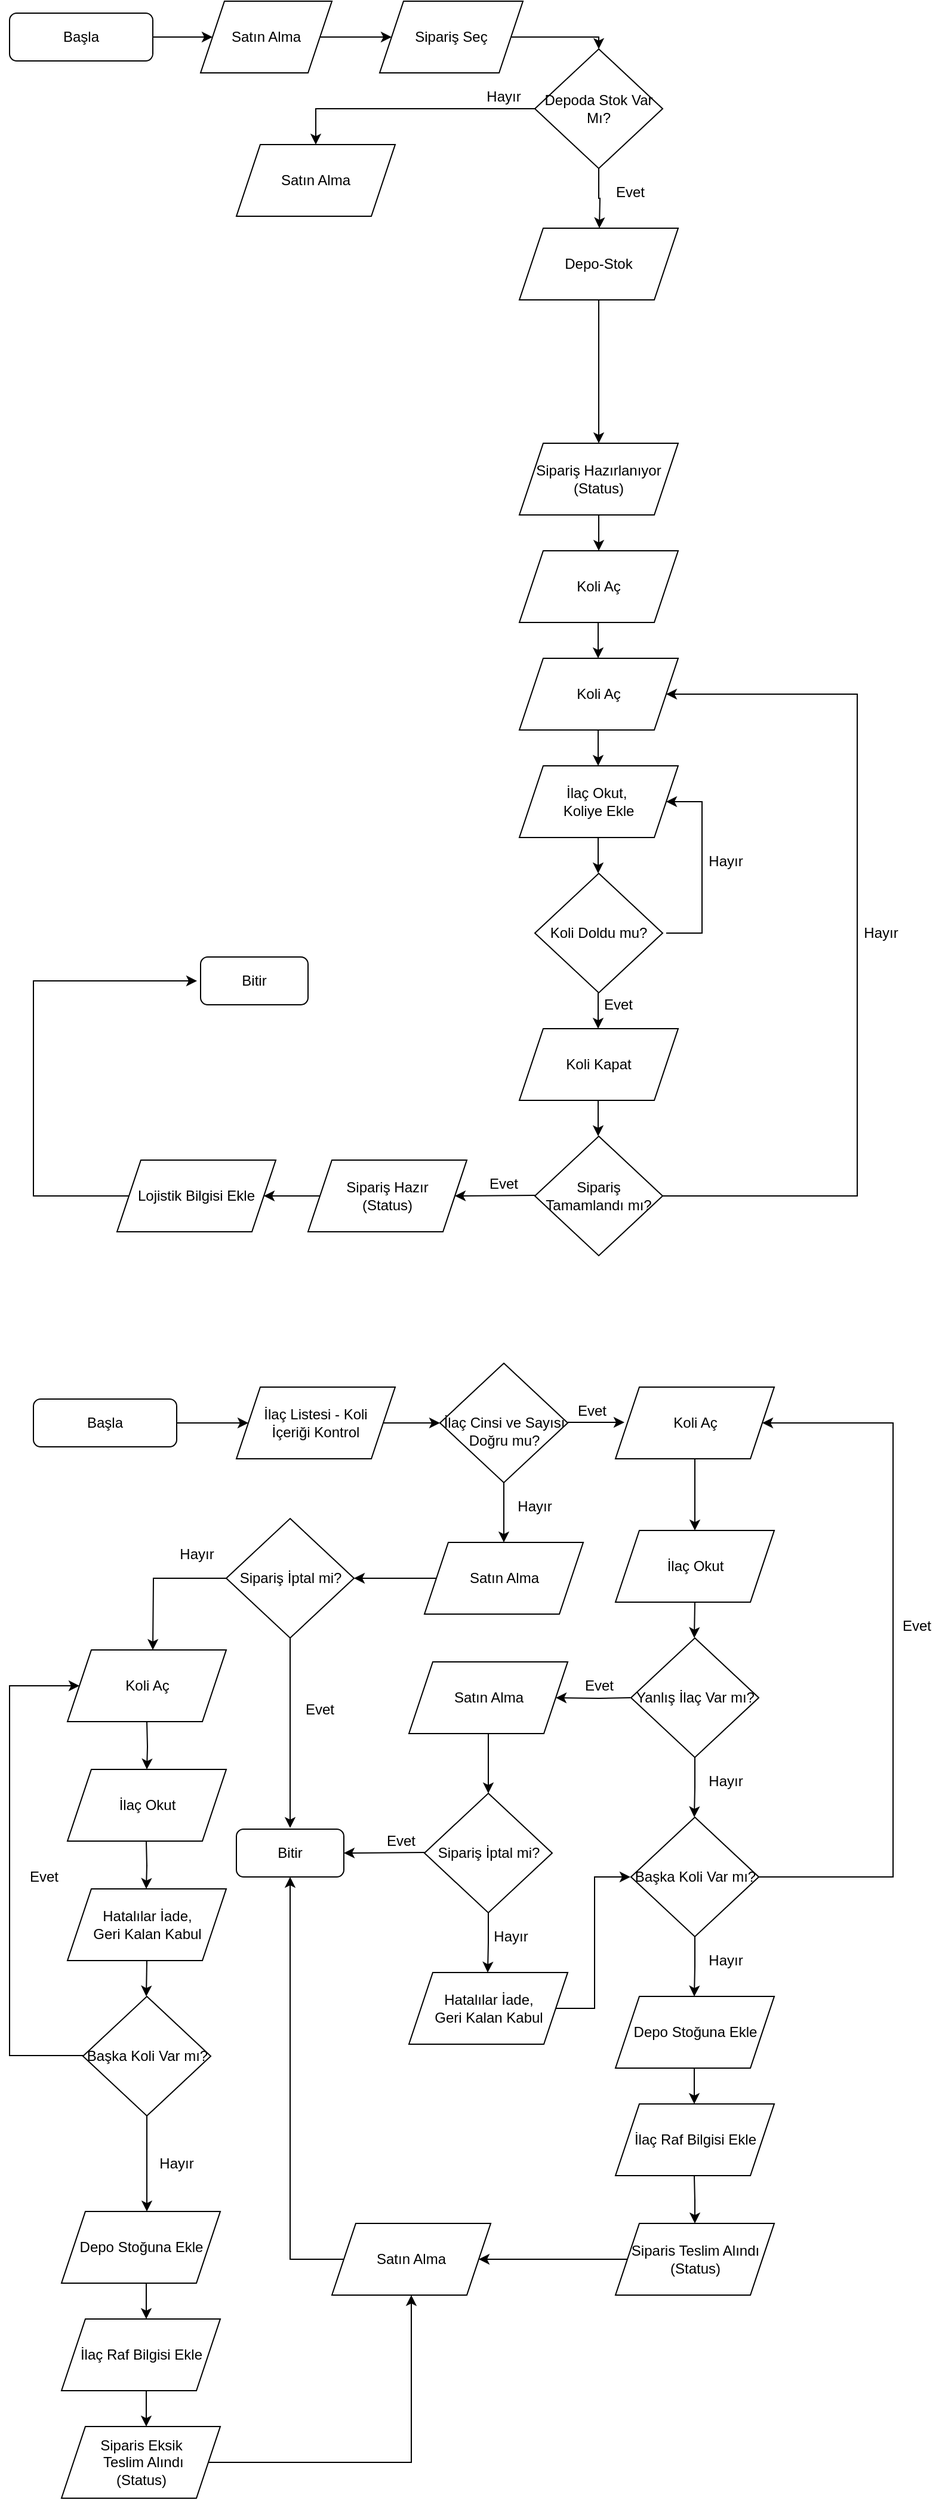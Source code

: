 <mxfile version="13.9.2" type="github">
  <diagram id="C5RBs43oDa-KdzZeNtuy" name="Page-1">
    <mxGraphModel dx="1038" dy="580" grid="1" gridSize="10" guides="1" tooltips="1" connect="1" arrows="1" fold="1" page="1" pageScale="1" pageWidth="827" pageHeight="1169" math="0" shadow="0">
      <root>
        <mxCell id="WIyWlLk6GJQsqaUBKTNV-0" />
        <mxCell id="WIyWlLk6GJQsqaUBKTNV-1" parent="WIyWlLk6GJQsqaUBKTNV-0" />
        <mxCell id="t-u_EsN-zB867bTSoadE-10" style="edgeStyle=orthogonalEdgeStyle;rounded=0;orthogonalLoop=1;jettySize=auto;html=1;entryX=0;entryY=0.5;entryDx=0;entryDy=0;" edge="1" parent="WIyWlLk6GJQsqaUBKTNV-1" target="t-u_EsN-zB867bTSoadE-13">
          <mxGeometry relative="1" as="geometry">
            <Array as="points">
              <mxPoint x="860" y="520" />
              <mxPoint x="860" y="380" />
            </Array>
            <mxPoint x="826.5" y="520" as="sourcePoint" />
          </mxGeometry>
        </mxCell>
        <mxCell id="t-u_EsN-zB867bTSoadE-12" style="edgeStyle=orthogonalEdgeStyle;rounded=0;orthogonalLoop=1;jettySize=auto;html=1;entryX=0.5;entryY=0;entryDx=0;entryDy=0;" edge="1" parent="WIyWlLk6GJQsqaUBKTNV-1" source="t-u_EsN-zB867bTSoadE-13">
          <mxGeometry relative="1" as="geometry">
            <mxPoint x="947" y="490" as="targetPoint" />
          </mxGeometry>
        </mxCell>
        <mxCell id="t-u_EsN-zB867bTSoadE-37" value="Başla" style="rounded=1;whiteSpace=wrap;html=1;fontSize=12;glass=0;strokeWidth=1;shadow=0;" vertex="1" parent="WIyWlLk6GJQsqaUBKTNV-1">
          <mxGeometry x="20" y="30" width="120" height="40" as="geometry" />
        </mxCell>
        <mxCell id="t-u_EsN-zB867bTSoadE-38" style="edgeStyle=orthogonalEdgeStyle;rounded=0;orthogonalLoop=1;jettySize=auto;html=1;exitX=1;exitY=0.5;exitDx=0;exitDy=0;entryX=0;entryY=0.5;entryDx=0;entryDy=0;" edge="1" parent="WIyWlLk6GJQsqaUBKTNV-1" source="t-u_EsN-zB867bTSoadE-37" target="t-u_EsN-zB867bTSoadE-39">
          <mxGeometry relative="1" as="geometry">
            <mxPoint x="170" y="50" as="sourcePoint" />
            <mxPoint x="170" y="60" as="targetPoint" />
            <Array as="points" />
          </mxGeometry>
        </mxCell>
        <mxCell id="t-u_EsN-zB867bTSoadE-39" value="Satın Alma" style="shape=parallelogram;perimeter=parallelogramPerimeter;whiteSpace=wrap;html=1;fixedSize=1;" vertex="1" parent="WIyWlLk6GJQsqaUBKTNV-1">
          <mxGeometry x="180" y="20" width="110" height="60" as="geometry" />
        </mxCell>
        <mxCell id="t-u_EsN-zB867bTSoadE-41" style="edgeStyle=orthogonalEdgeStyle;rounded=0;orthogonalLoop=1;jettySize=auto;html=1;entryX=0;entryY=0.5;entryDx=0;entryDy=0;exitX=1;exitY=0.5;exitDx=0;exitDy=0;" edge="1" parent="WIyWlLk6GJQsqaUBKTNV-1" target="t-u_EsN-zB867bTSoadE-42" source="t-u_EsN-zB867bTSoadE-39">
          <mxGeometry relative="1" as="geometry">
            <mxPoint x="336.5" y="50" as="targetPoint" />
            <mxPoint x="320" y="50" as="sourcePoint" />
          </mxGeometry>
        </mxCell>
        <mxCell id="t-u_EsN-zB867bTSoadE-42" value="Sipariş Seç" style="shape=parallelogram;perimeter=parallelogramPerimeter;whiteSpace=wrap;html=1;fixedSize=1;" vertex="1" parent="WIyWlLk6GJQsqaUBKTNV-1">
          <mxGeometry x="330" y="20" width="120" height="60" as="geometry" />
        </mxCell>
        <mxCell id="t-u_EsN-zB867bTSoadE-43" value="Depoda Stok Var Mı?" style="rhombus;whiteSpace=wrap;html=1;" vertex="1" parent="WIyWlLk6GJQsqaUBKTNV-1">
          <mxGeometry x="460" y="60" width="107" height="100" as="geometry" />
        </mxCell>
        <mxCell id="t-u_EsN-zB867bTSoadE-44" style="edgeStyle=orthogonalEdgeStyle;rounded=0;orthogonalLoop=1;jettySize=auto;html=1;exitX=1;exitY=0.5;exitDx=0;exitDy=0;entryX=0.5;entryY=0;entryDx=0;entryDy=0;" edge="1" parent="WIyWlLk6GJQsqaUBKTNV-1" source="t-u_EsN-zB867bTSoadE-42" target="t-u_EsN-zB867bTSoadE-43">
          <mxGeometry relative="1" as="geometry">
            <mxPoint x="480" y="49.5" as="sourcePoint" />
            <mxPoint x="556" y="49.5" as="targetPoint" />
            <Array as="points">
              <mxPoint x="514" y="50" />
            </Array>
          </mxGeometry>
        </mxCell>
        <mxCell id="t-u_EsN-zB867bTSoadE-45" style="edgeStyle=orthogonalEdgeStyle;rounded=0;orthogonalLoop=1;jettySize=auto;html=1;exitX=0.5;exitY=1;exitDx=0;exitDy=0;" edge="1" parent="WIyWlLk6GJQsqaUBKTNV-1" source="t-u_EsN-zB867bTSoadE-43">
          <mxGeometry relative="1" as="geometry">
            <mxPoint x="510" y="200" as="sourcePoint" />
            <mxPoint x="514" y="210" as="targetPoint" />
          </mxGeometry>
        </mxCell>
        <mxCell id="t-u_EsN-zB867bTSoadE-46" value="Evet" style="text;html=1;strokeColor=none;fillColor=none;align=center;verticalAlign=middle;whiteSpace=wrap;rounded=0;" vertex="1" parent="WIyWlLk6GJQsqaUBKTNV-1">
          <mxGeometry x="520" y="170" width="40" height="20" as="geometry" />
        </mxCell>
        <mxCell id="t-u_EsN-zB867bTSoadE-47" value="Depo-Stok" style="shape=parallelogram;perimeter=parallelogramPerimeter;whiteSpace=wrap;html=1;fixedSize=1;" vertex="1" parent="WIyWlLk6GJQsqaUBKTNV-1">
          <mxGeometry x="447" y="210" width="133" height="60" as="geometry" />
        </mxCell>
        <mxCell id="t-u_EsN-zB867bTSoadE-50" style="edgeStyle=orthogonalEdgeStyle;rounded=0;orthogonalLoop=1;jettySize=auto;html=1;exitX=0.5;exitY=1;exitDx=0;exitDy=0;entryX=0.5;entryY=0;entryDx=0;entryDy=0;" edge="1" parent="WIyWlLk6GJQsqaUBKTNV-1" source="t-u_EsN-zB867bTSoadE-47" target="t-u_EsN-zB867bTSoadE-55">
          <mxGeometry relative="1" as="geometry">
            <mxPoint x="600" y="290" as="sourcePoint" />
            <mxPoint x="512" y="300" as="targetPoint" />
          </mxGeometry>
        </mxCell>
        <mxCell id="t-u_EsN-zB867bTSoadE-55" value="Sipariş Hazırlanıyor&lt;br&gt;(Status)" style="shape=parallelogram;perimeter=parallelogramPerimeter;whiteSpace=wrap;html=1;fixedSize=1;" vertex="1" parent="WIyWlLk6GJQsqaUBKTNV-1">
          <mxGeometry x="447" y="390" width="133" height="60" as="geometry" />
        </mxCell>
        <mxCell id="t-u_EsN-zB867bTSoadE-62" value="Koli Aç" style="shape=parallelogram;perimeter=parallelogramPerimeter;whiteSpace=wrap;html=1;fixedSize=1;" vertex="1" parent="WIyWlLk6GJQsqaUBKTNV-1">
          <mxGeometry x="447" y="480" width="133" height="60" as="geometry" />
        </mxCell>
        <mxCell id="t-u_EsN-zB867bTSoadE-63" style="edgeStyle=orthogonalEdgeStyle;rounded=0;orthogonalLoop=1;jettySize=auto;html=1;entryX=0.5;entryY=0;entryDx=0;entryDy=0;exitX=0.5;exitY=1;exitDx=0;exitDy=0;" edge="1" parent="WIyWlLk6GJQsqaUBKTNV-1" source="t-u_EsN-zB867bTSoadE-55" target="t-u_EsN-zB867bTSoadE-62">
          <mxGeometry relative="1" as="geometry">
            <mxPoint x="650" y="420" as="sourcePoint" />
            <mxPoint x="656.5" y="450" as="targetPoint" />
            <Array as="points">
              <mxPoint x="514" y="470" />
            </Array>
          </mxGeometry>
        </mxCell>
        <mxCell id="t-u_EsN-zB867bTSoadE-64" value="Koli Aç" style="shape=parallelogram;perimeter=parallelogramPerimeter;whiteSpace=wrap;html=1;fixedSize=1;" vertex="1" parent="WIyWlLk6GJQsqaUBKTNV-1">
          <mxGeometry x="447" y="570" width="133" height="60" as="geometry" />
        </mxCell>
        <mxCell id="t-u_EsN-zB867bTSoadE-65" style="edgeStyle=orthogonalEdgeStyle;rounded=0;orthogonalLoop=1;jettySize=auto;html=1;entryX=0.5;entryY=0;entryDx=0;entryDy=0;exitX=0.5;exitY=1;exitDx=0;exitDy=0;" edge="1" parent="WIyWlLk6GJQsqaUBKTNV-1">
          <mxGeometry relative="1" as="geometry">
            <mxPoint x="513" y="540" as="sourcePoint" />
            <mxPoint x="513" y="570" as="targetPoint" />
            <Array as="points">
              <mxPoint x="513.5" y="560" />
            </Array>
          </mxGeometry>
        </mxCell>
        <mxCell id="t-u_EsN-zB867bTSoadE-66" value="İlaç Okut,&amp;nbsp;&lt;br&gt;Koliye Ekle" style="shape=parallelogram;perimeter=parallelogramPerimeter;whiteSpace=wrap;html=1;fixedSize=1;" vertex="1" parent="WIyWlLk6GJQsqaUBKTNV-1">
          <mxGeometry x="447" y="660" width="133" height="60" as="geometry" />
        </mxCell>
        <mxCell id="t-u_EsN-zB867bTSoadE-68" value="Koli Doldu mu?" style="rhombus;whiteSpace=wrap;html=1;" vertex="1" parent="WIyWlLk6GJQsqaUBKTNV-1">
          <mxGeometry x="460" y="750" width="107" height="100" as="geometry" />
        </mxCell>
        <mxCell id="t-u_EsN-zB867bTSoadE-69" style="edgeStyle=orthogonalEdgeStyle;rounded=0;orthogonalLoop=1;jettySize=auto;html=1;entryX=0.5;entryY=0;entryDx=0;entryDy=0;exitX=0.5;exitY=1;exitDx=0;exitDy=0;" edge="1" parent="WIyWlLk6GJQsqaUBKTNV-1">
          <mxGeometry relative="1" as="geometry">
            <mxPoint x="513" y="630" as="sourcePoint" />
            <mxPoint x="513" y="660" as="targetPoint" />
            <Array as="points">
              <mxPoint x="513.5" y="650" />
            </Array>
          </mxGeometry>
        </mxCell>
        <mxCell id="t-u_EsN-zB867bTSoadE-70" style="edgeStyle=orthogonalEdgeStyle;rounded=0;orthogonalLoop=1;jettySize=auto;html=1;entryX=0.5;entryY=0;entryDx=0;entryDy=0;exitX=0.5;exitY=1;exitDx=0;exitDy=0;" edge="1" parent="WIyWlLk6GJQsqaUBKTNV-1">
          <mxGeometry relative="1" as="geometry">
            <mxPoint x="513" y="720" as="sourcePoint" />
            <mxPoint x="513" y="750" as="targetPoint" />
            <Array as="points">
              <mxPoint x="513.5" y="740" />
            </Array>
          </mxGeometry>
        </mxCell>
        <mxCell id="t-u_EsN-zB867bTSoadE-71" value="Hayır" style="text;html=1;strokeColor=none;fillColor=none;align=center;verticalAlign=middle;whiteSpace=wrap;rounded=0;" vertex="1" parent="WIyWlLk6GJQsqaUBKTNV-1">
          <mxGeometry x="600" y="730" width="40" height="20" as="geometry" />
        </mxCell>
        <mxCell id="t-u_EsN-zB867bTSoadE-72" style="edgeStyle=orthogonalEdgeStyle;rounded=0;orthogonalLoop=1;jettySize=auto;html=1;entryX=1;entryY=0.5;entryDx=0;entryDy=0;" edge="1" parent="WIyWlLk6GJQsqaUBKTNV-1" target="t-u_EsN-zB867bTSoadE-66">
          <mxGeometry relative="1" as="geometry">
            <mxPoint x="570" y="800" as="sourcePoint" />
            <mxPoint x="660" y="800" as="targetPoint" />
            <Array as="points">
              <mxPoint x="600" y="800" />
              <mxPoint x="600" y="690" />
            </Array>
          </mxGeometry>
        </mxCell>
        <mxCell id="t-u_EsN-zB867bTSoadE-73" style="edgeStyle=orthogonalEdgeStyle;rounded=0;orthogonalLoop=1;jettySize=auto;html=1;entryX=0.5;entryY=0;entryDx=0;entryDy=0;exitX=0.5;exitY=1;exitDx=0;exitDy=0;" edge="1" parent="WIyWlLk6GJQsqaUBKTNV-1">
          <mxGeometry relative="1" as="geometry">
            <mxPoint x="513" y="850" as="sourcePoint" />
            <mxPoint x="513" y="880" as="targetPoint" />
            <Array as="points">
              <mxPoint x="513.5" y="870" />
            </Array>
          </mxGeometry>
        </mxCell>
        <mxCell id="t-u_EsN-zB867bTSoadE-74" value="Evet" style="text;html=1;strokeColor=none;fillColor=none;align=center;verticalAlign=middle;whiteSpace=wrap;rounded=0;" vertex="1" parent="WIyWlLk6GJQsqaUBKTNV-1">
          <mxGeometry x="510" y="850" width="40" height="20" as="geometry" />
        </mxCell>
        <mxCell id="t-u_EsN-zB867bTSoadE-75" value="Koli Kapat" style="shape=parallelogram;perimeter=parallelogramPerimeter;whiteSpace=wrap;html=1;fixedSize=1;" vertex="1" parent="WIyWlLk6GJQsqaUBKTNV-1">
          <mxGeometry x="447" y="880" width="133" height="60" as="geometry" />
        </mxCell>
        <mxCell id="t-u_EsN-zB867bTSoadE-76" value="Sipariş Tamamlandı mı?" style="rhombus;whiteSpace=wrap;html=1;" vertex="1" parent="WIyWlLk6GJQsqaUBKTNV-1">
          <mxGeometry x="460" y="970" width="107" height="100" as="geometry" />
        </mxCell>
        <mxCell id="t-u_EsN-zB867bTSoadE-77" style="edgeStyle=orthogonalEdgeStyle;rounded=0;orthogonalLoop=1;jettySize=auto;html=1;entryX=0.5;entryY=0;entryDx=0;entryDy=0;exitX=0.5;exitY=1;exitDx=0;exitDy=0;" edge="1" parent="WIyWlLk6GJQsqaUBKTNV-1">
          <mxGeometry relative="1" as="geometry">
            <mxPoint x="513" y="940" as="sourcePoint" />
            <mxPoint x="513" y="970" as="targetPoint" />
            <Array as="points">
              <mxPoint x="513.5" y="960" />
            </Array>
          </mxGeometry>
        </mxCell>
        <mxCell id="t-u_EsN-zB867bTSoadE-78" value="Hayır" style="text;html=1;strokeColor=none;fillColor=none;align=center;verticalAlign=middle;whiteSpace=wrap;rounded=0;" vertex="1" parent="WIyWlLk6GJQsqaUBKTNV-1">
          <mxGeometry x="730" y="790" width="40" height="20" as="geometry" />
        </mxCell>
        <mxCell id="t-u_EsN-zB867bTSoadE-79" style="edgeStyle=orthogonalEdgeStyle;rounded=0;orthogonalLoop=1;jettySize=auto;html=1;entryX=1;entryY=0.5;entryDx=0;entryDy=0;exitX=1;exitY=0.5;exitDx=0;exitDy=0;" edge="1" parent="WIyWlLk6GJQsqaUBKTNV-1" source="t-u_EsN-zB867bTSoadE-76" target="t-u_EsN-zB867bTSoadE-64">
          <mxGeometry relative="1" as="geometry">
            <mxPoint x="700" y="1010" as="sourcePoint" />
            <mxPoint x="700" y="900" as="targetPoint" />
            <Array as="points">
              <mxPoint x="730" y="1020" />
              <mxPoint x="730" y="600" />
            </Array>
          </mxGeometry>
        </mxCell>
        <mxCell id="t-u_EsN-zB867bTSoadE-81" value="Evet" style="text;html=1;strokeColor=none;fillColor=none;align=center;verticalAlign=middle;whiteSpace=wrap;rounded=0;" vertex="1" parent="WIyWlLk6GJQsqaUBKTNV-1">
          <mxGeometry x="414" y="1000" width="40" height="20" as="geometry" />
        </mxCell>
        <mxCell id="t-u_EsN-zB867bTSoadE-82" style="edgeStyle=orthogonalEdgeStyle;rounded=0;orthogonalLoop=1;jettySize=auto;html=1;entryX=1;entryY=0.5;entryDx=0;entryDy=0;" edge="1" parent="WIyWlLk6GJQsqaUBKTNV-1" target="t-u_EsN-zB867bTSoadE-84">
          <mxGeometry relative="1" as="geometry">
            <mxPoint x="460" y="1019.5" as="sourcePoint" />
            <mxPoint x="410" y="1019.5" as="targetPoint" />
            <Array as="points" />
          </mxGeometry>
        </mxCell>
        <mxCell id="t-u_EsN-zB867bTSoadE-83" value="Lojistik Bilgisi Ekle" style="shape=parallelogram;perimeter=parallelogramPerimeter;whiteSpace=wrap;html=1;fixedSize=1;" vertex="1" parent="WIyWlLk6GJQsqaUBKTNV-1">
          <mxGeometry x="110" y="990" width="133" height="60" as="geometry" />
        </mxCell>
        <mxCell id="t-u_EsN-zB867bTSoadE-84" value="Sipariş Hazır&lt;br&gt;(Status)" style="shape=parallelogram;perimeter=parallelogramPerimeter;whiteSpace=wrap;html=1;fixedSize=1;" vertex="1" parent="WIyWlLk6GJQsqaUBKTNV-1">
          <mxGeometry x="270" y="990" width="133" height="60" as="geometry" />
        </mxCell>
        <mxCell id="t-u_EsN-zB867bTSoadE-85" style="edgeStyle=orthogonalEdgeStyle;rounded=0;orthogonalLoop=1;jettySize=auto;html=1;entryX=1;entryY=0.5;entryDx=0;entryDy=0;exitX=0;exitY=0.5;exitDx=0;exitDy=0;" edge="1" parent="WIyWlLk6GJQsqaUBKTNV-1" source="t-u_EsN-zB867bTSoadE-84" target="t-u_EsN-zB867bTSoadE-83">
          <mxGeometry relative="1" as="geometry">
            <mxPoint x="260" y="910" as="sourcePoint" />
            <mxPoint x="260" y="940" as="targetPoint" />
            <Array as="points">
              <mxPoint x="270" y="1020" />
              <mxPoint x="270" y="1020" />
            </Array>
          </mxGeometry>
        </mxCell>
        <mxCell id="t-u_EsN-zB867bTSoadE-86" style="edgeStyle=orthogonalEdgeStyle;rounded=0;orthogonalLoop=1;jettySize=auto;html=1;exitX=0;exitY=0.5;exitDx=0;exitDy=0;" edge="1" parent="WIyWlLk6GJQsqaUBKTNV-1" source="t-u_EsN-zB867bTSoadE-83">
          <mxGeometry relative="1" as="geometry">
            <mxPoint x="120" y="970" as="sourcePoint" />
            <mxPoint x="177" y="840" as="targetPoint" />
            <Array as="points">
              <mxPoint x="40" y="1020" />
              <mxPoint x="40" y="840" />
              <mxPoint x="110" y="840" />
            </Array>
          </mxGeometry>
        </mxCell>
        <mxCell id="t-u_EsN-zB867bTSoadE-87" style="edgeStyle=orthogonalEdgeStyle;rounded=0;orthogonalLoop=1;jettySize=auto;html=1;exitX=0;exitY=0.5;exitDx=0;exitDy=0;entryX=0.5;entryY=0;entryDx=0;entryDy=0;" edge="1" parent="WIyWlLk6GJQsqaUBKTNV-1" source="t-u_EsN-zB867bTSoadE-43" target="t-u_EsN-zB867bTSoadE-89">
          <mxGeometry relative="1" as="geometry">
            <mxPoint x="311.5" y="180" as="sourcePoint" />
            <mxPoint x="270" y="180" as="targetPoint" />
            <Array as="points">
              <mxPoint x="277" y="110" />
            </Array>
          </mxGeometry>
        </mxCell>
        <mxCell id="t-u_EsN-zB867bTSoadE-88" value="Hayır" style="text;html=1;strokeColor=none;fillColor=none;align=center;verticalAlign=middle;whiteSpace=wrap;rounded=0;" vertex="1" parent="WIyWlLk6GJQsqaUBKTNV-1">
          <mxGeometry x="414" y="90" width="40" height="20" as="geometry" />
        </mxCell>
        <mxCell id="t-u_EsN-zB867bTSoadE-89" value="Satın Alma" style="shape=parallelogram;perimeter=parallelogramPerimeter;whiteSpace=wrap;html=1;fixedSize=1;" vertex="1" parent="WIyWlLk6GJQsqaUBKTNV-1">
          <mxGeometry x="210" y="140" width="133" height="60" as="geometry" />
        </mxCell>
        <mxCell id="t-u_EsN-zB867bTSoadE-125" value="Bitir" style="rounded=1;whiteSpace=wrap;html=1;fontSize=12;glass=0;strokeWidth=1;shadow=0;" vertex="1" parent="WIyWlLk6GJQsqaUBKTNV-1">
          <mxGeometry x="180" y="820" width="90" height="40" as="geometry" />
        </mxCell>
        <mxCell id="t-u_EsN-zB867bTSoadE-126" value="Başla" style="rounded=1;whiteSpace=wrap;html=1;fontSize=12;glass=0;strokeWidth=1;shadow=0;" vertex="1" parent="WIyWlLk6GJQsqaUBKTNV-1">
          <mxGeometry x="40" y="1190" width="120" height="40" as="geometry" />
        </mxCell>
        <mxCell id="t-u_EsN-zB867bTSoadE-127" style="edgeStyle=orthogonalEdgeStyle;rounded=0;orthogonalLoop=1;jettySize=auto;html=1;exitX=1;exitY=0.5;exitDx=0;exitDy=0;entryX=0;entryY=0.5;entryDx=0;entryDy=0;" edge="1" parent="WIyWlLk6GJQsqaUBKTNV-1" source="t-u_EsN-zB867bTSoadE-126" target="t-u_EsN-zB867bTSoadE-128">
          <mxGeometry relative="1" as="geometry">
            <mxPoint x="160" y="1179.5" as="sourcePoint" />
            <mxPoint x="210" y="1179.5" as="targetPoint" />
            <Array as="points">
              <mxPoint x="220" y="1210" />
              <mxPoint x="220" y="1210" />
            </Array>
          </mxGeometry>
        </mxCell>
        <mxCell id="t-u_EsN-zB867bTSoadE-128" value="İlaç Listesi - Koli &lt;br&gt;İçeriği Kontrol" style="shape=parallelogram;perimeter=parallelogramPerimeter;whiteSpace=wrap;html=1;fixedSize=1;" vertex="1" parent="WIyWlLk6GJQsqaUBKTNV-1">
          <mxGeometry x="210" y="1180" width="133" height="60" as="geometry" />
        </mxCell>
        <mxCell id="t-u_EsN-zB867bTSoadE-129" style="edgeStyle=orthogonalEdgeStyle;rounded=0;orthogonalLoop=1;jettySize=auto;html=1;exitX=1;exitY=0.5;exitDx=0;exitDy=0;entryX=0;entryY=0.5;entryDx=0;entryDy=0;" edge="1" parent="WIyWlLk6GJQsqaUBKTNV-1" source="t-u_EsN-zB867bTSoadE-128" target="t-u_EsN-zB867bTSoadE-131">
          <mxGeometry relative="1" as="geometry">
            <mxPoint x="360" y="1209.5" as="sourcePoint" />
            <mxPoint x="387" y="1210" as="targetPoint" />
            <Array as="points" />
          </mxGeometry>
        </mxCell>
        <mxCell id="t-u_EsN-zB867bTSoadE-131" value="&lt;font style=&quot;font-size: 12px&quot;&gt;&lt;br&gt;İlaç Cinsi ve Sayısı Doğru mu?&lt;/font&gt;" style="rhombus;whiteSpace=wrap;html=1;" vertex="1" parent="WIyWlLk6GJQsqaUBKTNV-1">
          <mxGeometry x="380.5" y="1160" width="107" height="100" as="geometry" />
        </mxCell>
        <mxCell id="t-u_EsN-zB867bTSoadE-132" style="edgeStyle=orthogonalEdgeStyle;rounded=0;orthogonalLoop=1;jettySize=auto;html=1;exitX=1;exitY=0.5;exitDx=0;exitDy=0;entryX=0;entryY=0.5;entryDx=0;entryDy=0;" edge="1" parent="WIyWlLk6GJQsqaUBKTNV-1">
          <mxGeometry relative="1" as="geometry">
            <mxPoint x="487.5" y="1209.5" as="sourcePoint" />
            <mxPoint x="535" y="1209.5" as="targetPoint" />
            <Array as="points" />
          </mxGeometry>
        </mxCell>
        <mxCell id="t-u_EsN-zB867bTSoadE-134" value="Evet" style="text;html=1;strokeColor=none;fillColor=none;align=center;verticalAlign=middle;whiteSpace=wrap;rounded=0;" vertex="1" parent="WIyWlLk6GJQsqaUBKTNV-1">
          <mxGeometry x="487.5" y="1190" width="40" height="20" as="geometry" />
        </mxCell>
        <mxCell id="t-u_EsN-zB867bTSoadE-137" value="Koli Aç" style="shape=parallelogram;perimeter=parallelogramPerimeter;whiteSpace=wrap;html=1;fixedSize=1;" vertex="1" parent="WIyWlLk6GJQsqaUBKTNV-1">
          <mxGeometry x="527.5" y="1180" width="133" height="60" as="geometry" />
        </mxCell>
        <mxCell id="t-u_EsN-zB867bTSoadE-141" style="edgeStyle=orthogonalEdgeStyle;rounded=0;orthogonalLoop=1;jettySize=auto;html=1;exitX=0.5;exitY=1;exitDx=0;exitDy=0;entryX=0.5;entryY=0;entryDx=0;entryDy=0;" edge="1" parent="WIyWlLk6GJQsqaUBKTNV-1" source="t-u_EsN-zB867bTSoadE-137" target="t-u_EsN-zB867bTSoadE-142">
          <mxGeometry relative="1" as="geometry">
            <mxPoint x="592.5" y="1340" as="sourcePoint" />
            <mxPoint x="594" y="1280" as="targetPoint" />
            <Array as="points" />
          </mxGeometry>
        </mxCell>
        <mxCell id="t-u_EsN-zB867bTSoadE-142" value="İlaç Okut" style="shape=parallelogram;perimeter=parallelogramPerimeter;whiteSpace=wrap;html=1;fixedSize=1;" vertex="1" parent="WIyWlLk6GJQsqaUBKTNV-1">
          <mxGeometry x="527.5" y="1300" width="133" height="60" as="geometry" />
        </mxCell>
        <mxCell id="t-u_EsN-zB867bTSoadE-144" value="Yanlış İlaç Var mı?" style="rhombus;whiteSpace=wrap;html=1;" vertex="1" parent="WIyWlLk6GJQsqaUBKTNV-1">
          <mxGeometry x="540.5" y="1390" width="107" height="100" as="geometry" />
        </mxCell>
        <mxCell id="t-u_EsN-zB867bTSoadE-145" style="edgeStyle=orthogonalEdgeStyle;rounded=0;orthogonalLoop=1;jettySize=auto;html=1;exitX=0.5;exitY=1;exitDx=0;exitDy=0;" edge="1" parent="WIyWlLk6GJQsqaUBKTNV-1" source="t-u_EsN-zB867bTSoadE-142">
          <mxGeometry relative="1" as="geometry">
            <mxPoint x="593.5" y="1350" as="sourcePoint" />
            <mxPoint x="593.5" y="1390" as="targetPoint" />
            <Array as="points" />
          </mxGeometry>
        </mxCell>
        <mxCell id="t-u_EsN-zB867bTSoadE-146" value="Başka Koli Var mı?" style="rhombus;whiteSpace=wrap;html=1;" vertex="1" parent="WIyWlLk6GJQsqaUBKTNV-1">
          <mxGeometry x="540.5" y="1540" width="107" height="100" as="geometry" />
        </mxCell>
        <mxCell id="t-u_EsN-zB867bTSoadE-147" style="edgeStyle=orthogonalEdgeStyle;rounded=0;orthogonalLoop=1;jettySize=auto;html=1;exitX=0.5;exitY=1;exitDx=0;exitDy=0;" edge="1" parent="WIyWlLk6GJQsqaUBKTNV-1">
          <mxGeometry relative="1" as="geometry">
            <mxPoint x="594" y="1490" as="sourcePoint" />
            <mxPoint x="593.5" y="1540" as="targetPoint" />
            <Array as="points">
              <mxPoint x="594" y="1515" />
            </Array>
          </mxGeometry>
        </mxCell>
        <mxCell id="t-u_EsN-zB867bTSoadE-148" value="Hayır" style="text;html=1;strokeColor=none;fillColor=none;align=center;verticalAlign=middle;whiteSpace=wrap;rounded=0;" vertex="1" parent="WIyWlLk6GJQsqaUBKTNV-1">
          <mxGeometry x="600" y="1500" width="40" height="20" as="geometry" />
        </mxCell>
        <mxCell id="t-u_EsN-zB867bTSoadE-149" style="edgeStyle=orthogonalEdgeStyle;rounded=0;orthogonalLoop=1;jettySize=auto;html=1;exitX=1;exitY=0.5;exitDx=0;exitDy=0;entryX=1;entryY=0.5;entryDx=0;entryDy=0;" edge="1" parent="WIyWlLk6GJQsqaUBKTNV-1" source="t-u_EsN-zB867bTSoadE-146" target="t-u_EsN-zB867bTSoadE-137">
          <mxGeometry relative="1" as="geometry">
            <mxPoint x="690" y="1589.5" as="sourcePoint" />
            <mxPoint x="720" y="1210" as="targetPoint" />
            <Array as="points">
              <mxPoint x="760" y="1590" />
              <mxPoint x="760" y="1210" />
            </Array>
          </mxGeometry>
        </mxCell>
        <mxCell id="t-u_EsN-zB867bTSoadE-150" value="Evet" style="text;html=1;strokeColor=none;fillColor=none;align=center;verticalAlign=middle;whiteSpace=wrap;rounded=0;" vertex="1" parent="WIyWlLk6GJQsqaUBKTNV-1">
          <mxGeometry x="760" y="1370" width="40" height="20" as="geometry" />
        </mxCell>
        <mxCell id="t-u_EsN-zB867bTSoadE-154" value="Hayır" style="text;html=1;strokeColor=none;fillColor=none;align=center;verticalAlign=middle;whiteSpace=wrap;rounded=0;" vertex="1" parent="WIyWlLk6GJQsqaUBKTNV-1">
          <mxGeometry x="600" y="1650" width="40" height="20" as="geometry" />
        </mxCell>
        <mxCell id="t-u_EsN-zB867bTSoadE-155" style="edgeStyle=orthogonalEdgeStyle;rounded=0;orthogonalLoop=1;jettySize=auto;html=1;exitX=0.5;exitY=1;exitDx=0;exitDy=0;" edge="1" parent="WIyWlLk6GJQsqaUBKTNV-1">
          <mxGeometry relative="1" as="geometry">
            <mxPoint x="594" y="1640" as="sourcePoint" />
            <mxPoint x="593.5" y="1690" as="targetPoint" />
            <Array as="points">
              <mxPoint x="594" y="1665" />
            </Array>
          </mxGeometry>
        </mxCell>
        <mxCell id="t-u_EsN-zB867bTSoadE-157" value="Depo Stoğuna Ekle" style="shape=parallelogram;perimeter=parallelogramPerimeter;whiteSpace=wrap;html=1;fixedSize=1;" vertex="1" parent="WIyWlLk6GJQsqaUBKTNV-1">
          <mxGeometry x="527.5" y="1690" width="133" height="60" as="geometry" />
        </mxCell>
        <mxCell id="t-u_EsN-zB867bTSoadE-158" value="İlaç Raf Bilgisi Ekle" style="shape=parallelogram;perimeter=parallelogramPerimeter;whiteSpace=wrap;html=1;fixedSize=1;" vertex="1" parent="WIyWlLk6GJQsqaUBKTNV-1">
          <mxGeometry x="527.5" y="1780" width="133" height="60" as="geometry" />
        </mxCell>
        <mxCell id="t-u_EsN-zB867bTSoadE-159" style="edgeStyle=orthogonalEdgeStyle;rounded=0;orthogonalLoop=1;jettySize=auto;html=1;" edge="1" parent="WIyWlLk6GJQsqaUBKTNV-1">
          <mxGeometry relative="1" as="geometry">
            <mxPoint x="593.5" y="1750" as="sourcePoint" />
            <mxPoint x="593.5" y="1780" as="targetPoint" />
            <Array as="points">
              <mxPoint x="594" y="1755" />
            </Array>
          </mxGeometry>
        </mxCell>
        <mxCell id="t-u_EsN-zB867bTSoadE-160" value="Siparis Teslim Alındı&lt;br&gt;(Status)" style="shape=parallelogram;perimeter=parallelogramPerimeter;whiteSpace=wrap;html=1;fixedSize=1;" vertex="1" parent="WIyWlLk6GJQsqaUBKTNV-1">
          <mxGeometry x="527.5" y="1880" width="133" height="60" as="geometry" />
        </mxCell>
        <mxCell id="t-u_EsN-zB867bTSoadE-161" style="edgeStyle=orthogonalEdgeStyle;rounded=0;orthogonalLoop=1;jettySize=auto;html=1;entryX=0.5;entryY=0;entryDx=0;entryDy=0;" edge="1" parent="WIyWlLk6GJQsqaUBKTNV-1" target="t-u_EsN-zB867bTSoadE-160">
          <mxGeometry relative="1" as="geometry">
            <mxPoint x="593.5" y="1840" as="sourcePoint" />
            <mxPoint x="593.5" y="1870" as="targetPoint" />
            <Array as="points" />
          </mxGeometry>
        </mxCell>
        <mxCell id="t-u_EsN-zB867bTSoadE-162" value="Satın Alma" style="shape=parallelogram;perimeter=parallelogramPerimeter;whiteSpace=wrap;html=1;fixedSize=1;" vertex="1" parent="WIyWlLk6GJQsqaUBKTNV-1">
          <mxGeometry x="290" y="1880" width="133" height="60" as="geometry" />
        </mxCell>
        <mxCell id="t-u_EsN-zB867bTSoadE-163" style="edgeStyle=orthogonalEdgeStyle;rounded=0;orthogonalLoop=1;jettySize=auto;html=1;exitX=0;exitY=0.5;exitDx=0;exitDy=0;entryX=1;entryY=0.5;entryDx=0;entryDy=0;" edge="1" parent="WIyWlLk6GJQsqaUBKTNV-1" source="t-u_EsN-zB867bTSoadE-160" target="t-u_EsN-zB867bTSoadE-162">
          <mxGeometry relative="1" as="geometry">
            <mxPoint x="366" y="1754" as="sourcePoint" />
            <mxPoint x="413.5" y="1754" as="targetPoint" />
            <Array as="points" />
          </mxGeometry>
        </mxCell>
        <mxCell id="t-u_EsN-zB867bTSoadE-165" style="edgeStyle=orthogonalEdgeStyle;rounded=0;orthogonalLoop=1;jettySize=auto;html=1;exitX=0;exitY=0.5;exitDx=0;exitDy=0;entryX=0.5;entryY=1;entryDx=0;entryDy=0;" edge="1" parent="WIyWlLk6GJQsqaUBKTNV-1" source="t-u_EsN-zB867bTSoadE-162" target="t-u_EsN-zB867bTSoadE-182">
          <mxGeometry relative="1" as="geometry">
            <mxPoint x="324.5" y="1909.5" as="sourcePoint" />
            <mxPoint x="200" y="1909.5" as="targetPoint" />
            <Array as="points">
              <mxPoint x="255" y="1910" />
            </Array>
          </mxGeometry>
        </mxCell>
        <mxCell id="t-u_EsN-zB867bTSoadE-166" style="edgeStyle=orthogonalEdgeStyle;rounded=0;orthogonalLoop=1;jettySize=auto;html=1;entryX=1;entryY=0.5;entryDx=0;entryDy=0;" edge="1" parent="WIyWlLk6GJQsqaUBKTNV-1" target="t-u_EsN-zB867bTSoadE-169">
          <mxGeometry relative="1" as="geometry">
            <mxPoint x="540" y="1440" as="sourcePoint" />
            <mxPoint x="480" y="1440" as="targetPoint" />
            <Array as="points" />
          </mxGeometry>
        </mxCell>
        <mxCell id="t-u_EsN-zB867bTSoadE-167" value="Evet" style="text;html=1;strokeColor=none;fillColor=none;align=center;verticalAlign=middle;whiteSpace=wrap;rounded=0;" vertex="1" parent="WIyWlLk6GJQsqaUBKTNV-1">
          <mxGeometry x="493.5" y="1420" width="40" height="20" as="geometry" />
        </mxCell>
        <mxCell id="t-u_EsN-zB867bTSoadE-169" value="Satın Alma" style="shape=parallelogram;perimeter=parallelogramPerimeter;whiteSpace=wrap;html=1;fixedSize=1;" vertex="1" parent="WIyWlLk6GJQsqaUBKTNV-1">
          <mxGeometry x="354.5" y="1410" width="133" height="60" as="geometry" />
        </mxCell>
        <mxCell id="t-u_EsN-zB867bTSoadE-170" value="Sipariş İptal mi?" style="rhombus;whiteSpace=wrap;html=1;" vertex="1" parent="WIyWlLk6GJQsqaUBKTNV-1">
          <mxGeometry x="367.5" y="1520" width="107" height="100" as="geometry" />
        </mxCell>
        <mxCell id="t-u_EsN-zB867bTSoadE-174" style="edgeStyle=orthogonalEdgeStyle;rounded=0;orthogonalLoop=1;jettySize=auto;html=1;exitX=0.5;exitY=1;exitDx=0;exitDy=0;" edge="1" parent="WIyWlLk6GJQsqaUBKTNV-1">
          <mxGeometry relative="1" as="geometry">
            <mxPoint x="460" y="1280" as="sourcePoint" />
            <mxPoint x="460" y="1280" as="targetPoint" />
          </mxGeometry>
        </mxCell>
        <mxCell id="t-u_EsN-zB867bTSoadE-177" style="edgeStyle=orthogonalEdgeStyle;rounded=0;orthogonalLoop=1;jettySize=auto;html=1;exitX=0.5;exitY=1;exitDx=0;exitDy=0;entryX=0.5;entryY=0;entryDx=0;entryDy=0;" edge="1" parent="WIyWlLk6GJQsqaUBKTNV-1" source="t-u_EsN-zB867bTSoadE-169" target="t-u_EsN-zB867bTSoadE-170">
          <mxGeometry relative="1" as="geometry">
            <mxPoint x="289" y="1490" as="sourcePoint" />
            <mxPoint x="289" y="1530" as="targetPoint" />
            <Array as="points" />
          </mxGeometry>
        </mxCell>
        <mxCell id="t-u_EsN-zB867bTSoadE-178" style="edgeStyle=orthogonalEdgeStyle;rounded=0;orthogonalLoop=1;jettySize=auto;html=1;entryX=1;entryY=0.5;entryDx=0;entryDy=0;" edge="1" parent="WIyWlLk6GJQsqaUBKTNV-1" target="t-u_EsN-zB867bTSoadE-182">
          <mxGeometry relative="1" as="geometry">
            <mxPoint x="367.75" y="1569.5" as="sourcePoint" />
            <mxPoint x="305.25" y="1569.5" as="targetPoint" />
            <Array as="points" />
          </mxGeometry>
        </mxCell>
        <mxCell id="t-u_EsN-zB867bTSoadE-179" value="Evet" style="text;html=1;strokeColor=none;fillColor=none;align=center;verticalAlign=middle;whiteSpace=wrap;rounded=0;" vertex="1" parent="WIyWlLk6GJQsqaUBKTNV-1">
          <mxGeometry x="327.5" y="1550" width="40" height="20" as="geometry" />
        </mxCell>
        <mxCell id="t-u_EsN-zB867bTSoadE-182" value="Bitir" style="rounded=1;whiteSpace=wrap;html=1;fontSize=12;glass=0;strokeWidth=1;shadow=0;" vertex="1" parent="WIyWlLk6GJQsqaUBKTNV-1">
          <mxGeometry x="210" y="1550" width="90" height="40" as="geometry" />
        </mxCell>
        <mxCell id="t-u_EsN-zB867bTSoadE-183" style="edgeStyle=orthogonalEdgeStyle;rounded=0;orthogonalLoop=1;jettySize=auto;html=1;exitX=0.5;exitY=1;exitDx=0;exitDy=0;" edge="1" parent="WIyWlLk6GJQsqaUBKTNV-1">
          <mxGeometry relative="1" as="geometry">
            <mxPoint x="421" y="1620" as="sourcePoint" />
            <mxPoint x="420.5" y="1670" as="targetPoint" />
            <Array as="points">
              <mxPoint x="421" y="1645" />
            </Array>
          </mxGeometry>
        </mxCell>
        <mxCell id="t-u_EsN-zB867bTSoadE-184" value="Hayır" style="text;html=1;strokeColor=none;fillColor=none;align=center;verticalAlign=middle;whiteSpace=wrap;rounded=0;" vertex="1" parent="WIyWlLk6GJQsqaUBKTNV-1">
          <mxGeometry x="420" y="1630" width="40" height="20" as="geometry" />
        </mxCell>
        <mxCell id="t-u_EsN-zB867bTSoadE-185" value="Hatalılar İade,&lt;br&gt;Geri Kalan Kabul&lt;br&gt;" style="shape=parallelogram;perimeter=parallelogramPerimeter;whiteSpace=wrap;html=1;fixedSize=1;" vertex="1" parent="WIyWlLk6GJQsqaUBKTNV-1">
          <mxGeometry x="354.5" y="1670" width="133" height="60" as="geometry" />
        </mxCell>
        <mxCell id="t-u_EsN-zB867bTSoadE-186" style="edgeStyle=orthogonalEdgeStyle;rounded=0;orthogonalLoop=1;jettySize=auto;html=1;exitX=1;exitY=0.5;exitDx=0;exitDy=0;" edge="1" parent="WIyWlLk6GJQsqaUBKTNV-1" source="t-u_EsN-zB867bTSoadE-185">
          <mxGeometry relative="1" as="geometry">
            <mxPoint x="480" y="1649" as="sourcePoint" />
            <mxPoint x="540" y="1590" as="targetPoint" />
            <Array as="points">
              <mxPoint x="510" y="1700" />
              <mxPoint x="510" y="1590" />
            </Array>
          </mxGeometry>
        </mxCell>
        <mxCell id="t-u_EsN-zB867bTSoadE-187" value="Satın Alma" style="shape=parallelogram;perimeter=parallelogramPerimeter;whiteSpace=wrap;html=1;fixedSize=1;" vertex="1" parent="WIyWlLk6GJQsqaUBKTNV-1">
          <mxGeometry x="367.5" y="1310" width="133" height="60" as="geometry" />
        </mxCell>
        <mxCell id="t-u_EsN-zB867bTSoadE-188" style="edgeStyle=orthogonalEdgeStyle;rounded=0;orthogonalLoop=1;jettySize=auto;html=1;exitX=0.5;exitY=1;exitDx=0;exitDy=0;entryX=0.5;entryY=0;entryDx=0;entryDy=0;" edge="1" parent="WIyWlLk6GJQsqaUBKTNV-1" source="t-u_EsN-zB867bTSoadE-131" target="t-u_EsN-zB867bTSoadE-187">
          <mxGeometry relative="1" as="geometry">
            <mxPoint x="510" y="1270" as="sourcePoint" />
            <mxPoint x="510" y="1310" as="targetPoint" />
            <Array as="points" />
          </mxGeometry>
        </mxCell>
        <mxCell id="t-u_EsN-zB867bTSoadE-189" value="Sipariş İptal mi?" style="rhombus;whiteSpace=wrap;html=1;" vertex="1" parent="WIyWlLk6GJQsqaUBKTNV-1">
          <mxGeometry x="201.5" y="1290" width="107" height="100" as="geometry" />
        </mxCell>
        <mxCell id="t-u_EsN-zB867bTSoadE-190" style="edgeStyle=orthogonalEdgeStyle;rounded=0;orthogonalLoop=1;jettySize=auto;html=1;exitX=0;exitY=0.5;exitDx=0;exitDy=0;entryX=1;entryY=0.5;entryDx=0;entryDy=0;" edge="1" parent="WIyWlLk6GJQsqaUBKTNV-1" source="t-u_EsN-zB867bTSoadE-187" target="t-u_EsN-zB867bTSoadE-189">
          <mxGeometry relative="1" as="geometry">
            <mxPoint x="297.25" y="1730" as="sourcePoint" />
            <mxPoint x="172.75" y="1730" as="targetPoint" />
            <Array as="points" />
          </mxGeometry>
        </mxCell>
        <mxCell id="t-u_EsN-zB867bTSoadE-192" style="edgeStyle=orthogonalEdgeStyle;rounded=0;orthogonalLoop=1;jettySize=auto;html=1;exitX=0.5;exitY=1;exitDx=0;exitDy=0;" edge="1" parent="WIyWlLk6GJQsqaUBKTNV-1" source="t-u_EsN-zB867bTSoadE-189">
          <mxGeometry relative="1" as="geometry">
            <mxPoint x="264" y="1390" as="sourcePoint" />
            <mxPoint x="255" y="1549" as="targetPoint" />
            <Array as="points">
              <mxPoint x="255" y="1549" />
            </Array>
          </mxGeometry>
        </mxCell>
        <mxCell id="t-u_EsN-zB867bTSoadE-193" value="Evet" style="text;html=1;strokeColor=none;fillColor=none;align=center;verticalAlign=middle;whiteSpace=wrap;rounded=0;" vertex="1" parent="WIyWlLk6GJQsqaUBKTNV-1">
          <mxGeometry x="260" y="1440" width="40" height="20" as="geometry" />
        </mxCell>
        <mxCell id="t-u_EsN-zB867bTSoadE-194" style="edgeStyle=orthogonalEdgeStyle;rounded=0;orthogonalLoop=1;jettySize=auto;html=1;exitX=0;exitY=0.5;exitDx=0;exitDy=0;" edge="1" parent="WIyWlLk6GJQsqaUBKTNV-1" source="t-u_EsN-zB867bTSoadE-189">
          <mxGeometry relative="1" as="geometry">
            <mxPoint x="210" y="1319.5" as="sourcePoint" />
            <mxPoint x="140" y="1400" as="targetPoint" />
            <Array as="points" />
          </mxGeometry>
        </mxCell>
        <mxCell id="t-u_EsN-zB867bTSoadE-195" value="Hayır" style="text;html=1;strokeColor=none;fillColor=none;align=center;verticalAlign=middle;whiteSpace=wrap;rounded=0;" vertex="1" parent="WIyWlLk6GJQsqaUBKTNV-1">
          <mxGeometry x="156.5" y="1310" width="40" height="20" as="geometry" />
        </mxCell>
        <mxCell id="t-u_EsN-zB867bTSoadE-196" value="Hayır" style="text;html=1;strokeColor=none;fillColor=none;align=center;verticalAlign=middle;whiteSpace=wrap;rounded=0;" vertex="1" parent="WIyWlLk6GJQsqaUBKTNV-1">
          <mxGeometry x="440" y="1270" width="40" height="20" as="geometry" />
        </mxCell>
        <mxCell id="t-u_EsN-zB867bTSoadE-197" value="Koli Aç" style="shape=parallelogram;perimeter=parallelogramPerimeter;whiteSpace=wrap;html=1;fixedSize=1;" vertex="1" parent="WIyWlLk6GJQsqaUBKTNV-1">
          <mxGeometry x="68.5" y="1400" width="133" height="60" as="geometry" />
        </mxCell>
        <mxCell id="t-u_EsN-zB867bTSoadE-198" value="İlaç Okut" style="shape=parallelogram;perimeter=parallelogramPerimeter;whiteSpace=wrap;html=1;fixedSize=1;" vertex="1" parent="WIyWlLk6GJQsqaUBKTNV-1">
          <mxGeometry x="68.5" y="1500" width="133" height="60" as="geometry" />
        </mxCell>
        <mxCell id="t-u_EsN-zB867bTSoadE-199" value="Hatalılar İade,&lt;br&gt;Geri Kalan Kabul&lt;br&gt;" style="shape=parallelogram;perimeter=parallelogramPerimeter;whiteSpace=wrap;html=1;fixedSize=1;" vertex="1" parent="WIyWlLk6GJQsqaUBKTNV-1">
          <mxGeometry x="68.5" y="1600" width="133" height="60" as="geometry" />
        </mxCell>
        <mxCell id="t-u_EsN-zB867bTSoadE-200" value="Başka Koli Var mı?" style="rhombus;whiteSpace=wrap;html=1;" vertex="1" parent="WIyWlLk6GJQsqaUBKTNV-1">
          <mxGeometry x="81.5" y="1690" width="107" height="100" as="geometry" />
        </mxCell>
        <mxCell id="t-u_EsN-zB867bTSoadE-201" style="edgeStyle=orthogonalEdgeStyle;rounded=0;orthogonalLoop=1;jettySize=auto;html=1;exitX=0.5;exitY=1;exitDx=0;exitDy=0;entryX=0.5;entryY=0;entryDx=0;entryDy=0;" edge="1" parent="WIyWlLk6GJQsqaUBKTNV-1" target="t-u_EsN-zB867bTSoadE-198">
          <mxGeometry relative="1" as="geometry">
            <mxPoint x="135" y="1460" as="sourcePoint" />
            <mxPoint x="134.5" y="1490" as="targetPoint" />
            <Array as="points" />
          </mxGeometry>
        </mxCell>
        <mxCell id="t-u_EsN-zB867bTSoadE-202" style="edgeStyle=orthogonalEdgeStyle;rounded=0;orthogonalLoop=1;jettySize=auto;html=1;exitX=0.5;exitY=1;exitDx=0;exitDy=0;entryX=0.5;entryY=0;entryDx=0;entryDy=0;" edge="1" parent="WIyWlLk6GJQsqaUBKTNV-1">
          <mxGeometry relative="1" as="geometry">
            <mxPoint x="134.5" y="1560" as="sourcePoint" />
            <mxPoint x="134.5" y="1600" as="targetPoint" />
            <Array as="points" />
          </mxGeometry>
        </mxCell>
        <mxCell id="t-u_EsN-zB867bTSoadE-203" style="edgeStyle=orthogonalEdgeStyle;rounded=0;orthogonalLoop=1;jettySize=auto;html=1;exitX=0.5;exitY=1;exitDx=0;exitDy=0;" edge="1" parent="WIyWlLk6GJQsqaUBKTNV-1">
          <mxGeometry relative="1" as="geometry">
            <mxPoint x="135" y="1660" as="sourcePoint" />
            <mxPoint x="134.5" y="1690" as="targetPoint" />
            <Array as="points" />
          </mxGeometry>
        </mxCell>
        <mxCell id="t-u_EsN-zB867bTSoadE-204" style="edgeStyle=orthogonalEdgeStyle;rounded=0;orthogonalLoop=1;jettySize=auto;html=1;entryX=0;entryY=0.5;entryDx=0;entryDy=0;" edge="1" parent="WIyWlLk6GJQsqaUBKTNV-1" target="t-u_EsN-zB867bTSoadE-197">
          <mxGeometry relative="1" as="geometry">
            <mxPoint x="81.5" y="1739.5" as="sourcePoint" />
            <mxPoint x="30" y="1430" as="targetPoint" />
            <Array as="points">
              <mxPoint x="20" y="1740" />
              <mxPoint x="20" y="1430" />
            </Array>
          </mxGeometry>
        </mxCell>
        <mxCell id="t-u_EsN-zB867bTSoadE-205" value="Evet" style="text;html=1;strokeColor=none;fillColor=none;align=center;verticalAlign=middle;whiteSpace=wrap;rounded=0;" vertex="1" parent="WIyWlLk6GJQsqaUBKTNV-1">
          <mxGeometry x="28.5" y="1580" width="40" height="20" as="geometry" />
        </mxCell>
        <mxCell id="t-u_EsN-zB867bTSoadE-206" style="edgeStyle=orthogonalEdgeStyle;rounded=0;orthogonalLoop=1;jettySize=auto;html=1;exitX=0.5;exitY=1;exitDx=0;exitDy=0;" edge="1" parent="WIyWlLk6GJQsqaUBKTNV-1" source="t-u_EsN-zB867bTSoadE-200">
          <mxGeometry relative="1" as="geometry">
            <mxPoint x="195" y="1739.5" as="sourcePoint" />
            <mxPoint x="135" y="1870" as="targetPoint" />
            <Array as="points">
              <mxPoint x="135" y="1840" />
              <mxPoint x="135" y="1840" />
            </Array>
          </mxGeometry>
        </mxCell>
        <mxCell id="t-u_EsN-zB867bTSoadE-208" value="Hayır" style="text;html=1;strokeColor=none;fillColor=none;align=center;verticalAlign=middle;whiteSpace=wrap;rounded=0;" vertex="1" parent="WIyWlLk6GJQsqaUBKTNV-1">
          <mxGeometry x="140" y="1820" width="40" height="20" as="geometry" />
        </mxCell>
        <mxCell id="t-u_EsN-zB867bTSoadE-209" value="Depo Stoğuna Ekle" style="shape=parallelogram;perimeter=parallelogramPerimeter;whiteSpace=wrap;html=1;fixedSize=1;" vertex="1" parent="WIyWlLk6GJQsqaUBKTNV-1">
          <mxGeometry x="63.5" y="1870" width="133" height="60" as="geometry" />
        </mxCell>
        <mxCell id="t-u_EsN-zB867bTSoadE-212" style="edgeStyle=orthogonalEdgeStyle;rounded=0;orthogonalLoop=1;jettySize=auto;html=1;" edge="1" parent="WIyWlLk6GJQsqaUBKTNV-1">
          <mxGeometry relative="1" as="geometry">
            <mxPoint x="134.5" y="1930" as="sourcePoint" />
            <mxPoint x="134.5" y="1960" as="targetPoint" />
            <Array as="points">
              <mxPoint x="135" y="1935" />
            </Array>
          </mxGeometry>
        </mxCell>
        <mxCell id="t-u_EsN-zB867bTSoadE-213" value="İlaç Raf Bilgisi Ekle" style="shape=parallelogram;perimeter=parallelogramPerimeter;whiteSpace=wrap;html=1;fixedSize=1;" vertex="1" parent="WIyWlLk6GJQsqaUBKTNV-1">
          <mxGeometry x="63.5" y="1960" width="133" height="60" as="geometry" />
        </mxCell>
        <mxCell id="t-u_EsN-zB867bTSoadE-214" value="Siparis Eksik&lt;br&gt;&amp;nbsp;Teslim Alındı&lt;br&gt;(Status)" style="shape=parallelogram;perimeter=parallelogramPerimeter;whiteSpace=wrap;html=1;fixedSize=1;" vertex="1" parent="WIyWlLk6GJQsqaUBKTNV-1">
          <mxGeometry x="63.5" y="2050" width="133" height="60" as="geometry" />
        </mxCell>
        <mxCell id="t-u_EsN-zB867bTSoadE-215" style="edgeStyle=orthogonalEdgeStyle;rounded=0;orthogonalLoop=1;jettySize=auto;html=1;" edge="1" parent="WIyWlLk6GJQsqaUBKTNV-1">
          <mxGeometry relative="1" as="geometry">
            <mxPoint x="134.5" y="2020" as="sourcePoint" />
            <mxPoint x="134.5" y="2050" as="targetPoint" />
            <Array as="points">
              <mxPoint x="135" y="2025" />
            </Array>
          </mxGeometry>
        </mxCell>
        <mxCell id="t-u_EsN-zB867bTSoadE-216" style="edgeStyle=orthogonalEdgeStyle;rounded=0;orthogonalLoop=1;jettySize=auto;html=1;exitX=1;exitY=0.5;exitDx=0;exitDy=0;entryX=0.5;entryY=1;entryDx=0;entryDy=0;" edge="1" parent="WIyWlLk6GJQsqaUBKTNV-1" source="t-u_EsN-zB867bTSoadE-214" target="t-u_EsN-zB867bTSoadE-162">
          <mxGeometry relative="1" as="geometry">
            <mxPoint x="225" y="2079.5" as="sourcePoint" />
            <mxPoint x="285" y="2079.5" as="targetPoint" />
            <Array as="points" />
          </mxGeometry>
        </mxCell>
      </root>
    </mxGraphModel>
  </diagram>
</mxfile>
